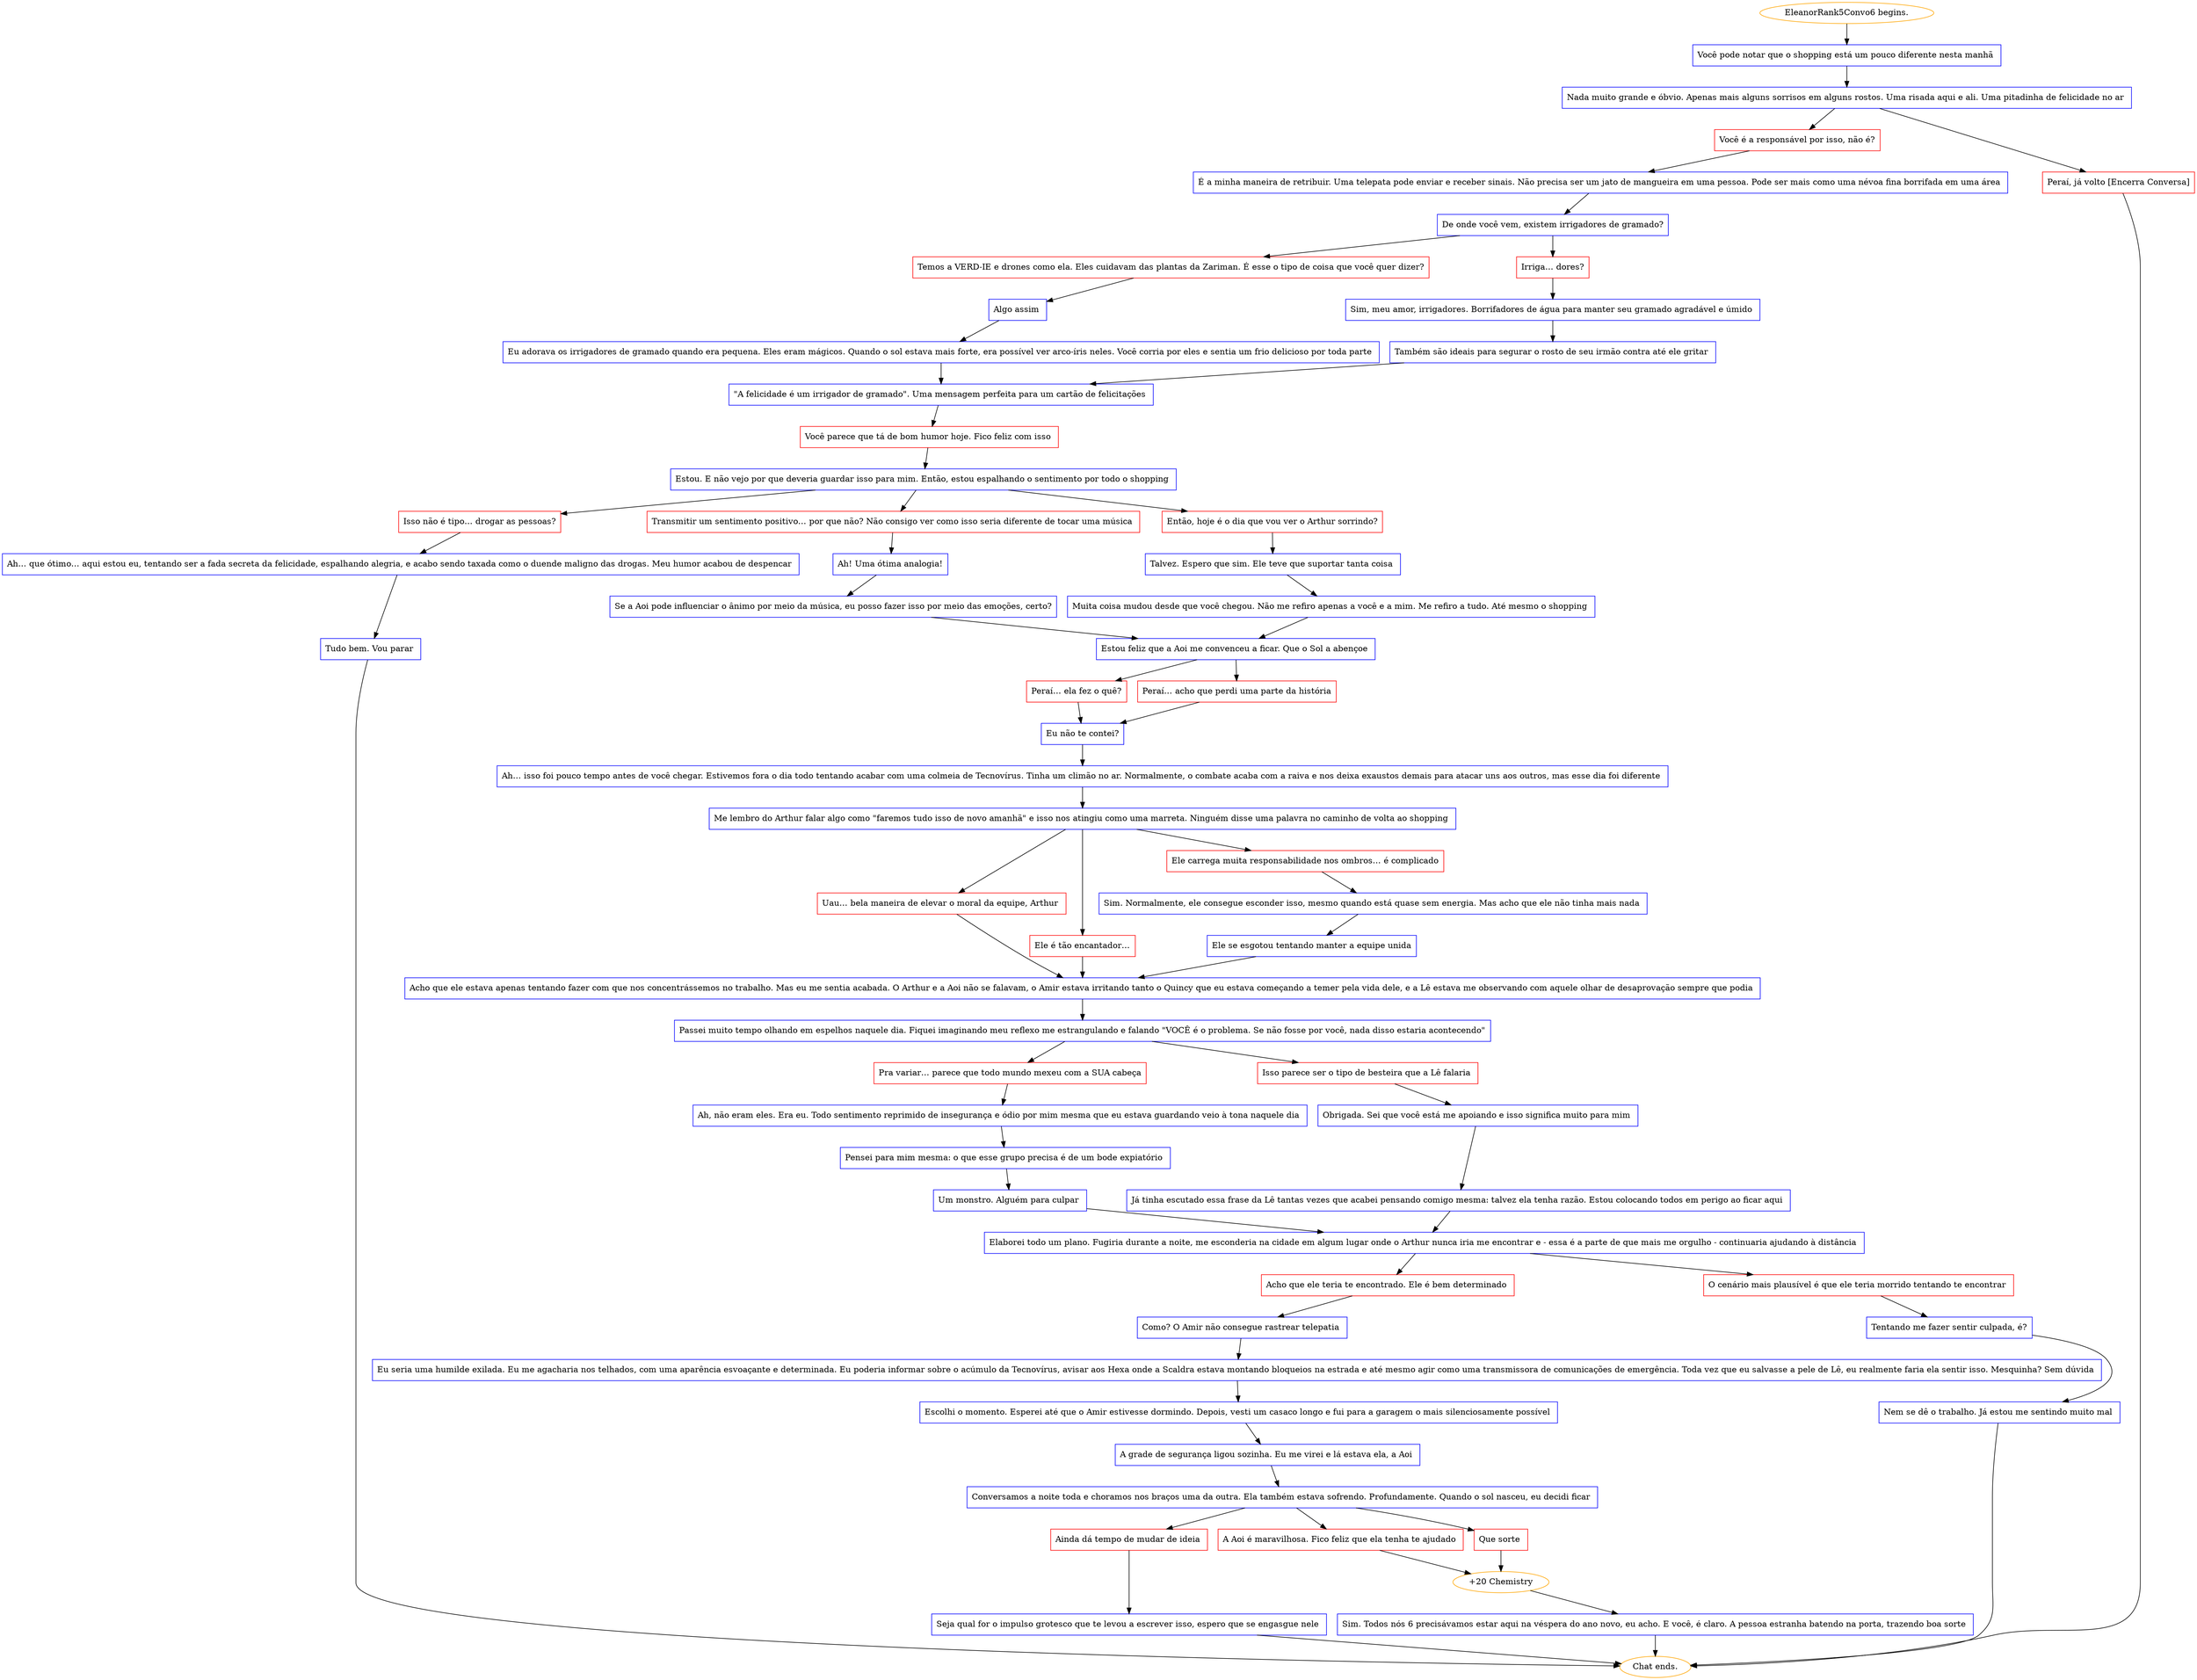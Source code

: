 digraph {
	"EleanorRank5Convo6 begins." [color=orange];
		"EleanorRank5Convo6 begins." -> j3921814613;
	j3921814613 [label="Você pode notar que o shopping está um pouco diferente nesta manhã ",shape=box,color=blue];
		j3921814613 -> j4243167776;
	j4243167776 [label="Nada muito grande e óbvio. Apenas mais alguns sorrisos em alguns rostos. Uma risada aqui e ali. Uma pitadinha de felicidade no ar ",shape=box,color=blue];
		j4243167776 -> j2090562142;
		j4243167776 -> j3721503987;
	j2090562142 [label="Você é a responsável por isso, não é?",shape=box,color=red];
		j2090562142 -> j3054621659;
	j3721503987 [label="Peraí, já volto [Encerra Conversa]",shape=box,color=red];
		j3721503987 -> "Chat ends.";
	j3054621659 [label="É a minha maneira de retribuir. Uma telepata pode enviar e receber sinais. Não precisa ser um jato de mangueira em uma pessoa. Pode ser mais como uma névoa fina borrifada em uma área ",shape=box,color=blue];
		j3054621659 -> j1349187568;
	"Chat ends." [color=orange];
	j1349187568 [label="De onde você vem, existem irrigadores de gramado?",shape=box,color=blue];
		j1349187568 -> j521895750;
		j1349187568 -> j1134733960;
	j521895750 [label="Temos a VERD-IE e drones como ela. Eles cuidavam das plantas da Zariman. É esse o tipo de coisa que você quer dizer?",shape=box,color=red];
		j521895750 -> j1991700265;
	j1134733960 [label="Irriga… dores?",shape=box,color=red];
		j1134733960 -> j1074402530;
	j1991700265 [label="Algo assim ",shape=box,color=blue];
		j1991700265 -> j737200548;
	j1074402530 [label="Sim, meu amor, irrigadores. Borrifadores de água para manter seu gramado agradável e úmido ",shape=box,color=blue];
		j1074402530 -> j1619356570;
	j737200548 [label="Eu adorava os irrigadores de gramado quando era pequena. Eles eram mágicos. Quando o sol estava mais forte, era possível ver arco-íris neles. Você corria por eles e sentia um frio delicioso por toda parte ",shape=box,color=blue];
		j737200548 -> j1757084678;
	j1619356570 [label="Também são ideais para segurar o rosto de seu irmão contra até ele gritar ",shape=box,color=blue];
		j1619356570 -> j1757084678;
	j1757084678 [label="\"A felicidade é um irrigador de gramado\". Uma mensagem perfeita para um cartão de felicitações ",shape=box,color=blue];
		j1757084678 -> j3361477978;
	j3361477978 [label="Você parece que tá de bom humor hoje. Fico feliz com isso ",shape=box,color=red];
		j3361477978 -> j1067846531;
	j1067846531 [label="Estou. E não vejo por que deveria guardar isso para mim. Então, estou espalhando o sentimento por todo o shopping ",shape=box,color=blue];
		j1067846531 -> j3171209599;
		j1067846531 -> j124465530;
		j1067846531 -> j2888083470;
	j3171209599 [label="Isso não é tipo… drogar as pessoas?",shape=box,color=red];
		j3171209599 -> j662807025;
	j124465530 [label="Transmitir um sentimento positivo… por que não? Não consigo ver como isso seria diferente de tocar uma música ",shape=box,color=red];
		j124465530 -> j3183525215;
	j2888083470 [label="Então, hoje é o dia que vou ver o Arthur sorrindo?",shape=box,color=red];
		j2888083470 -> j2014579869;
	j662807025 [label="Ah… que ótimo… aqui estou eu, tentando ser a fada secreta da felicidade, espalhando alegria, e acabo sendo taxada como o duende maligno das drogas. Meu humor acabou de despencar ",shape=box,color=blue];
		j662807025 -> j4246161396;
	j3183525215 [label="Ah! Uma ótima analogia!",shape=box,color=blue];
		j3183525215 -> j2576568127;
	j2014579869 [label="Talvez. Espero que sim. Ele teve que suportar tanta coisa ",shape=box,color=blue];
		j2014579869 -> j3245655481;
	j4246161396 [label="Tudo bem. Vou parar ",shape=box,color=blue];
		j4246161396 -> "Chat ends.";
	j2576568127 [label="Se a Aoi pode influenciar o ânimo por meio da música, eu posso fazer isso por meio das emoções, certo?",shape=box,color=blue];
		j2576568127 -> j1481563794;
	j3245655481 [label="Muita coisa mudou desde que você chegou. Não me refiro apenas a você e a mim. Me refiro a tudo. Até mesmo o shopping ",shape=box,color=blue];
		j3245655481 -> j1481563794;
	j1481563794 [label="Estou feliz que a Aoi me convenceu a ficar. Que o Sol a abençoe ",shape=box,color=blue];
		j1481563794 -> j1015293866;
		j1481563794 -> j2663097484;
	j1015293866 [label="Peraí… ela fez o quê?",shape=box,color=red];
		j1015293866 -> j2447714377;
	j2663097484 [label="Peraí… acho que perdi uma parte da história",shape=box,color=red];
		j2663097484 -> j2447714377;
	j2447714377 [label="Eu não te contei?",shape=box,color=blue];
		j2447714377 -> j2217845432;
	j2217845432 [label="Ah… isso foi pouco tempo antes de você chegar. Estivemos fora o dia todo tentando acabar com uma colmeia de Tecnovírus. Tinha um climão no ar. Normalmente, o combate acaba com a raiva e nos deixa exaustos demais para atacar uns aos outros, mas esse dia foi diferente ",shape=box,color=blue];
		j2217845432 -> j3340261620;
	j3340261620 [label="Me lembro do Arthur falar algo como \"faremos tudo isso de novo amanhã\" e isso nos atingiu como uma marreta. Ninguém disse uma palavra no caminho de volta ao shopping ",shape=box,color=blue];
		j3340261620 -> j3383792645;
		j3340261620 -> j883532239;
		j3340261620 -> j941537437;
	j3383792645 [label="Uau… bela maneira de elevar o moral da equipe, Arthur ",shape=box,color=red];
		j3383792645 -> j2828521579;
	j883532239 [label="Ele é tão encantador…",shape=box,color=red];
		j883532239 -> j2828521579;
	j941537437 [label="Ele carrega muita responsabilidade nos ombros… é complicado",shape=box,color=red];
		j941537437 -> j273503559;
	j2828521579 [label="Acho que ele estava apenas tentando fazer com que nos concentrássemos no trabalho. Mas eu me sentia acabada. O Arthur e a Aoi não se falavam, o Amir estava irritando tanto o Quincy que eu estava começando a temer pela vida dele, e a Lê estava me observando com aquele olhar de desaprovação sempre que podia ",shape=box,color=blue];
		j2828521579 -> j1131049121;
	j273503559 [label="Sim. Normalmente, ele consegue esconder isso, mesmo quando está quase sem energia. Mas acho que ele não tinha mais nada ",shape=box,color=blue];
		j273503559 -> j1863602348;
	j1131049121 [label="Passei muito tempo olhando em espelhos naquele dia. Fiquei imaginando meu reflexo me estrangulando e falando \"VOCÊ é o problema. Se não fosse por você, nada disso estaria acontecendo\"",shape=box,color=blue];
		j1131049121 -> j2634656166;
		j1131049121 -> j2145678268;
	j1863602348 [label="Ele se esgotou tentando manter a equipe unida",shape=box,color=blue];
		j1863602348 -> j2828521579;
	j2634656166 [label="Pra variar… parece que todo mundo mexeu com a SUA cabeça",shape=box,color=red];
		j2634656166 -> j425018113;
	j2145678268 [label="Isso parece ser o tipo de besteira que a Lê falaria ",shape=box,color=red];
		j2145678268 -> j536758380;
	j425018113 [label="Ah, não eram eles. Era eu. Todo sentimento reprimido de insegurança e ódio por mim mesma que eu estava guardando veio à tona naquele dia ",shape=box,color=blue];
		j425018113 -> j1610039683;
	j536758380 [label="Obrigada. Sei que você está me apoiando e isso significa muito para mim ",shape=box,color=blue];
		j536758380 -> j2176286259;
	j1610039683 [label="Pensei para mim mesma: o que esse grupo precisa é de um bode expiatório ",shape=box,color=blue];
		j1610039683 -> j2463498587;
	j2176286259 [label="Já tinha escutado essa frase da Lê tantas vezes que acabei pensando comigo mesma: talvez ela tenha razão. Estou colocando todos em perigo ao ficar aqui ",shape=box,color=blue];
		j2176286259 -> j1838690414;
	j2463498587 [label="Um monstro. Alguém para culpar ",shape=box,color=blue];
		j2463498587 -> j1838690414;
	j1838690414 [label="Elaborei todo um plano. Fugiria durante a noite, me esconderia na cidade em algum lugar onde o Arthur nunca iria me encontrar e - essa é a parte de que mais me orgulho - continuaria ajudando à distância ",shape=box,color=blue];
		j1838690414 -> j3499585043;
		j1838690414 -> j2653901188;
	j3499585043 [label="Acho que ele teria te encontrado. Ele é bem determinado ",shape=box,color=red];
		j3499585043 -> j1530645712;
	j2653901188 [label="O cenário mais plausível é que ele teria morrido tentando te encontrar ",shape=box,color=red];
		j2653901188 -> j2709026179;
	j1530645712 [label="Como? O Amir não consegue rastrear telepatia ",shape=box,color=blue];
		j1530645712 -> j3610599306;
	j2709026179 [label="Tentando me fazer sentir culpada, é?",shape=box,color=blue];
		j2709026179 -> j1871150191;
	j3610599306 [label="Eu seria uma humilde exilada. Eu me agacharia nos telhados, com uma aparência esvoaçante e determinada. Eu poderia informar sobre o acúmulo da Tecnovírus, avisar aos Hexa onde a Scaldra estava montando bloqueios na estrada e até mesmo agir como uma transmissora de comunicações de emergência. Toda vez que eu salvasse a pele de Lê, eu realmente faria ela sentir isso. Mesquinha? Sem dúvida ",shape=box,color=blue];
		j3610599306 -> j1610602860;
	j1871150191 [label="Nem se dê o trabalho. Já estou me sentindo muito mal ",shape=box,color=blue];
		j1871150191 -> "Chat ends.";
	j1610602860 [label="Escolhi o momento. Esperei até que o Amir estivesse dormindo. Depois, vesti um casaco longo e fui para a garagem o mais silenciosamente possível ",shape=box,color=blue];
		j1610602860 -> j2210607410;
	j2210607410 [label="A grade de segurança ligou sozinha. Eu me virei e lá estava ela, a Aoi ",shape=box,color=blue];
		j2210607410 -> j3497403668;
	j3497403668 [label="Conversamos a noite toda e choramos nos braços uma da outra. Ela também estava sofrendo. Profundamente. Quando o sol nasceu, eu decidi ficar ",shape=box,color=blue];
		j3497403668 -> j252340956;
		j3497403668 -> j783710485;
		j3497403668 -> j104501279;
	j252340956 [label="Ainda dá tempo de mudar de ideia ",shape=box,color=red];
		j252340956 -> j4145571262;
	j783710485 [label="A Aoi é maravilhosa. Fico feliz que ela tenha te ajudado ",shape=box,color=red];
		j783710485 -> j2594124144;
	j104501279 [label="Que sorte ",shape=box,color=red];
		j104501279 -> j2594124144;
	j4145571262 [label="Seja qual for o impulso grotesco que te levou a escrever isso, espero que se engasgue nele ",shape=box,color=blue];
		j4145571262 -> "Chat ends.";
	j2594124144 [label="+20 Chemistry",color=orange];
		j2594124144 -> j4096054028;
	j4096054028 [label="Sim. Todos nós 6 precisávamos estar aqui na véspera do ano novo, eu acho. E você, é claro. A pessoa estranha batendo na porta, trazendo boa sorte ",shape=box,color=blue];
		j4096054028 -> "Chat ends.";
}